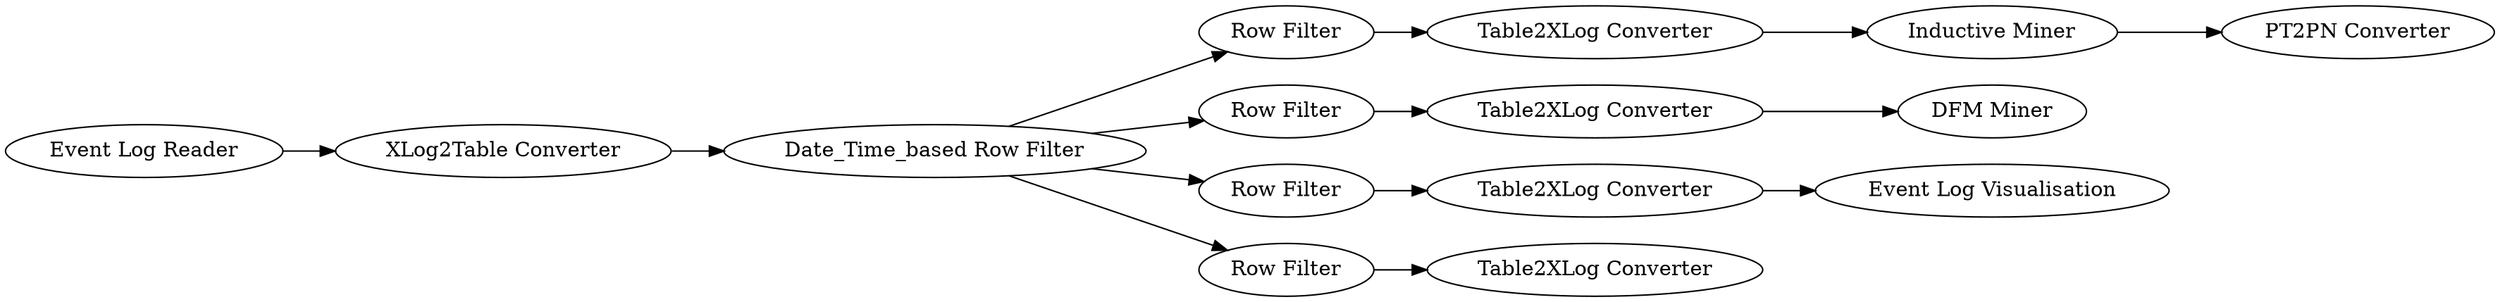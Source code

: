 digraph {
	"-8659967253284692962_53" [label="Row Filter"]
	"-8659967253284692962_55" [label="Table2XLog Converter"]
	"-8659967253284692962_64" [label="Event Log Visualisation"]
	"-8659967253284692962_51" [label="Date_Time_based Row Filter"]
	"-8659967253284692962_60" [label="PT2PN Converter"]
	"-8659967253284692962_59" [label="Inductive Miner"]
	"-8659967253284692962_54" [label="Row Filter"]
	"-8659967253284692962_66" [label="Event Log Reader"]
	"-8659967253284692962_57" [label="Table2XLog Converter"]
	"-8659967253284692962_56" [label="Table2XLog Converter"]
	"-8659967253284692962_5" [label="XLog2Table Converter"]
	"-8659967253284692962_65" [label="DFM Miner"]
	"-8659967253284692962_45" [label="Table2XLog Converter"]
	"-8659967253284692962_44" [label="Row Filter"]
	"-8659967253284692962_52" [label="Row Filter"]
	"-8659967253284692962_59" -> "-8659967253284692962_60"
	"-8659967253284692962_57" -> "-8659967253284692962_65"
	"-8659967253284692962_51" -> "-8659967253284692962_54"
	"-8659967253284692962_66" -> "-8659967253284692962_5"
	"-8659967253284692962_56" -> "-8659967253284692962_59"
	"-8659967253284692962_44" -> "-8659967253284692962_45"
	"-8659967253284692962_54" -> "-8659967253284692962_57"
	"-8659967253284692962_53" -> "-8659967253284692962_56"
	"-8659967253284692962_51" -> "-8659967253284692962_44"
	"-8659967253284692962_45" -> "-8659967253284692962_64"
	"-8659967253284692962_51" -> "-8659967253284692962_52"
	"-8659967253284692962_52" -> "-8659967253284692962_55"
	"-8659967253284692962_5" -> "-8659967253284692962_51"
	"-8659967253284692962_51" -> "-8659967253284692962_53"
	rankdir=LR
}
